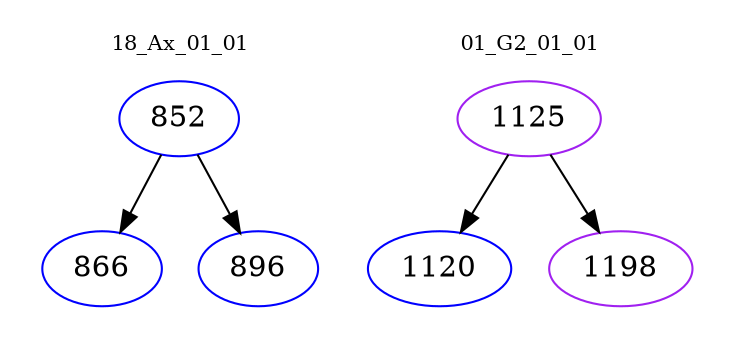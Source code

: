 digraph{
subgraph cluster_0 {
color = white
label = "18_Ax_01_01";
fontsize=10;
T0_852 [label="852", color="blue"]
T0_852 -> T0_866 [color="black"]
T0_866 [label="866", color="blue"]
T0_852 -> T0_896 [color="black"]
T0_896 [label="896", color="blue"]
}
subgraph cluster_1 {
color = white
label = "01_G2_01_01";
fontsize=10;
T1_1125 [label="1125", color="purple"]
T1_1125 -> T1_1120 [color="black"]
T1_1120 [label="1120", color="blue"]
T1_1125 -> T1_1198 [color="black"]
T1_1198 [label="1198", color="purple"]
}
}
